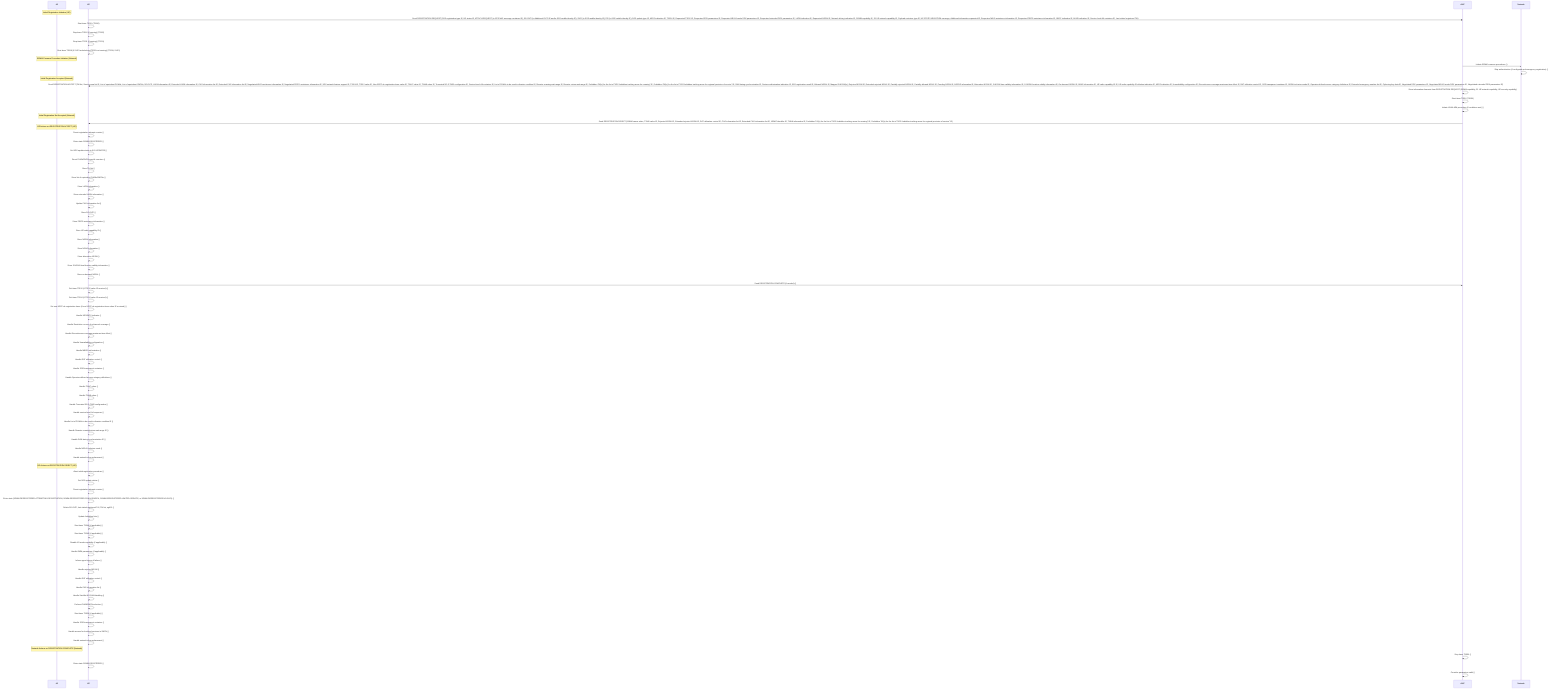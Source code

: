 sequenceDiagram
    Note over All: Initial Registration Initiation (UE)
    participant UE
    participant AMF
    participant Network
    UE->>AMF: Send REGISTRATION REQUEST (5GS registration type IE, UE status IE, ATTACH REQUEST (in EPS NAS message container IE), 5G-GUTI (in Additional GUTI IE and/or 5GS mobile identity IE), SUCI (in 5GS mobile identity IE), PEI (in 5GS mobile identity IE), 5GS update type IE, MICO indication IE, T3324 IE, Requested T3512 IE, Requested DRX parameters IE, Requested NB-N1 mode DRX parameters IE, Requested extended DRX parameters IE, LADN indication IE, Requested NSSAI IE, Network slicing indication IE, 5GMM capability IE, S1 UE network capability IE, Payload container type IE, UE STATE INDICATION message, Additional information requested IE, Requested WUS assistance information IE, Requested PEIPS assistance information IE, N5GC indication IE, AUN3 indication IE, Service-level-AA container IE, Last visited registered TAI)
    participant UE
    participant AMF
    participant Network
    UE->>UE: Start timer T3510 (T3510)
    participant UE
    participant AMF
    participant Network
    UE->>UE: Stop timer T3502 (if running) (T3502)
    participant UE
    participant AMF
    participant Network
    UE->>UE: Stop timer T3511 (if running) (T3511)
    participant UE
    participant AMF
    participant Network
    UE->>UE: Start timer T3519 (if SUCI included and T3519 not running) (T3519, SUCI)
    Note over All: 5GMM Common Procedure Initiation (Network)
    participant UE
    participant AMF
    participant Network
    AMF->>Network: Initiate 5GMM common procedures ()
    participant UE
    participant AMF
    participant Network
    Network->>Network: Skip authentication (if configured and emergency registration) ()
    Note over All: Initial Registration Accepted (Network)
    participant UE
    participant AMF
    participant Network
    AMF->>UE: Send REGISTRATION ACCEPT (TAI list, Service area list IE, List of equivalent PLMNs, List of equivalent SNPNs, 5G-GUTI, LADN information IE, Extended LADN information IE, CAG information list IE, Extended CAG information list IE, Negotiated WUS assistance information IE, Negotiated PEIPS assistance information IE, 5GS network feature support IE, T3324 IE, T3512 value IE, Non-3GPP de-registration timer value IE, T3447 value IE, T3448 value IE, Truncated 5G-S-TMSI configuration IE, Service-level-AA container IE, List of PLMNs to be used in disaster condition IE, Disaster roaming wait range IE, Disaster return wait range IE, Forbidden TAI(s) for the list of "5GS forbidden tracking areas for roaming" IE, Forbidden TAI(s) for the list of "5GS forbidden tracking areas for regional provision of service" IE, RAN timing synchronization IE, Feature authorization indication IE, 5GS registration result IE, Allowed NSSAI IE, Mapped S-NSSAI(s), Rejected NSSAI IE, Extended rejected NSSAI IE, Partially rejected NSSAI IE, Partially allowed NSSAI IE, Pending NSSAI IE, NSSRG information IE, Alternative NSSAI IE, S-NSSAI time validity information IE, S-NSSAI location validity information IE, On-demand NSSAI IE, NSAG information IE, UE radio capability ID IE, UE radio capability ID deletion indication IE, MICO indication IE, Unavailability configuration IE, Discontinuous coverage maximum time offset IE, RAT utilization control IE, SOR transparent container IE, NSSAI inclusion mode IE, Operator-defined access category definitions IE, Extended emergency number list IE, Ciphering key data IE, Negotiated DRX parameters IE, Negotiated NB-N1 mode DRX parameters IE, Negotiated extended DRX parameters IE)
    participant UE
    participant AMF
    participant Network
    AMF->>AMF: Store information elements from REGISTRATION REQUEST (5GMM capability, S1 UE network capability, UE security capability)
    participant UE
    participant AMF
    participant Network
    AMF->>AMF: Start timer T3550 (T3550)
    participant UE
    participant AMF
    participant Network
    AMF->>AMF: Initiate UUAA-MM procedure (if conditions met) ()
    Note over All: Initial Registration Not Accepted (Network)
    participant UE
    participant AMF
    participant Network
    AMF->>UE: Send REGISTRATION REJECT (5GMM cause value, T3346 value IE, Rejected NSSAI IE, Extended rejected NSSAI IE, RAT utilization control IE, CAG information list IE, Extended CAG information list IE, N3IWF identifier IE, TNAN information IE, Forbidden TAI(s) for the list of "5GS forbidden tracking areas for roaming" IE, Forbidden TAI(s) for the list of "5GS forbidden tracking areas for regional provision of service" IE)
    Note over All: UE Actions on REGISTRATION ACCEPT (UE)
    participant UE
    participant AMF
    participant Network
    UE->>UE: Reset registration attempt counter ()
    participant UE
    participant AMF
    participant Network
    UE->>UE: Enter state 5GMM-REGISTERED ()
    participant UE
    participant AMF
    participant Network
    UE->>UE: Set 5GS update status to 5U1 UPDATED ()
    participant UE
    participant AMF
    participant Network
    UE->>UE: Reset PLMN/SNPN-specific counters ()
    participant UE
    participant AMF
    participant Network
    UE->>UE: Store TAI list ()
    participant UE
    participant AMF
    participant Network
    UE->>UE: Store list of equivalent PLMNs/SNPNs ()
    participant UE
    participant AMF
    participant Network
    UE->>UE: Store LADN information ()
    participant UE
    participant AMF
    participant Network
    UE->>UE: Store extended LADN information ()
    participant UE
    participant AMF
    participant Network
    UE->>UE: Update CAG information list ()
    participant UE
    participant AMF
    participant Network
    UE->>UE: Store 5G-GUTI ()
    participant UE
    participant AMF
    participant Network
    UE->>UE: Store PEIPS assistance information ()
    participant UE
    participant AMF
    participant Network
    UE->>UE: Store UE radio capability ID ()
    participant UE
    participant AMF
    participant Network
    UE->>UE: Store NSSAI information ()
    participant UE
    participant AMF
    participant Network
    UE->>UE: Store NSAG information ()
    participant UE
    participant AMF
    participant Network
    UE->>UE: Store alternative NSSAI ()
    participant UE
    participant AMF
    participant Network
    UE->>UE: Store S-NSSAI time/location validity information ()
    participant UE
    participant AMF
    participant Network
    UE->>UE: Store on-demand NSSAI ()
    participant UE
    participant AMF
    participant Network
    UE->>AMF: Send REGISTRATION COMPLETE (if needed) ()
    participant UE
    participant AMF
    participant Network
    UE->>UE: Set timer T3512 (if T3512 value IE received) ()
    participant UE
    participant AMF
    participant Network
    UE->>UE: Set timer T3324 (if T3324 value IE received) ()
    participant UE
    participant AMF
    participant Network
    UE->>UE: Set non-3GPP de-registration timer (if non-3GPP de-registration timer value IE received) ()
    participant UE
    participant AMF
    participant Network
    UE->>UE: Handle MPS/MCS indicator ()
    participant UE
    participant AMF
    participant Network
    UE->>UE: Handle Restriction on use of enhanced coverage ()
    participant UE
    participant AMF
    participant Network
    UE->>UE: Handle Discontinuous coverage maximum time offset ()
    participant UE
    participant AMF
    participant Network
    UE->>UE: Handle Unavailability configuration ()
    participant UE
    participant AMF
    participant Network
    UE->>UE: Handle MBSR authorization ()
    participant UE
    participant AMF
    participant Network
    UE->>UE: Handle RAT utilization control ()
    participant UE
    participant AMF
    participant Network
    UE->>UE: Handle SOR transparent container ()
    participant UE
    participant AMF
    participant Network
    UE->>UE: Handle Operator-defined access category definitions ()
    participant UE
    participant AMF
    participant Network
    UE->>UE: Handle T3447 value ()
    participant UE
    participant AMF
    participant Network
    UE->>UE: Handle T3448 value ()
    participant UE
    participant AMF
    participant Network
    UE->>UE: Handle Truncated 5G-S-TMSI configuration ()
    participant UE
    participant AMF
    participant Network
    UE->>UE: Handle service-level-AA response ()
    participant UE
    participant AMF
    participant Network
    UE->>UE: Handle List of PLMNs to be used in disaster condition IE ()
    participant UE
    participant AMF
    participant Network
    UE->>UE: Handle Disaster roaming/return wait range IE ()
    participant UE
    participant AMF
    participant Network
    UE->>UE: Handle RAN timing synchronization IE ()
    participant UE
    participant AMF
    participant Network
    UE->>UE: Handle NSSAI inclusion mode ()
    participant UE
    participant AMF
    participant Network
    UE->>UE: Handle network slice replacement ()
    Note over All: UE Actions on REGISTRATION REJECT (UE)
    participant UE
    participant AMF
    participant Network
    UE->>UE: Abort initial registration procedure ()
    participant UE
    participant AMF
    participant Network
    UE->>UE: Set 5GS update status ()
    participant UE
    participant AMF
    participant Network
    UE->>UE: Reset registration attempt counter ()
    participant UE
    participant AMF
    participant Network
    UE->>UE: Enter state (5GMM-DEREGISTERED.ATTEMPTING-REGISTRATION, 5GMM-DEREGISTERED.PLMN-SEARCH, 5GMM-DEREGISTERED.LIMITED-SERVICE, or 5GMM-DEREGISTERED.NO-SUPI) ()
    participant UE
    participant AMF
    participant Network
    UE->>UE: Delete 5G-GUTI, last visited registered TAI, TAI list, ngKSI ()
    participant UE
    participant AMF
    participant Network
    UE->>UE: Update forbidden lists ()
    participant UE
    participant AMF
    participant Network
    UE->>UE: Start timer T3346 (if applicable) ()
    participant UE
    participant AMF
    participant Network
    UE->>UE: Start timer T3245 (if applicable) ()
    participant UE
    participant AMF
    participant Network
    UE->>UE: Disable N1 mode capability (if applicable) ()
    participant UE
    participant AMF
    participant Network
    UE->>UE: Handle EMM parameters (if applicable) ()
    participant UE
    participant AMF
    participant Network
    UE->>UE: Inform upper layers of failure ()
    participant UE
    participant AMF
    participant Network
    UE->>UE: Handle rejected NSSAI ()
    participant UE
    participant AMF
    participant Network
    UE->>UE: Handle RAT utilization control ()
    participant UE
    participant AMF
    participant Network
    UE->>UE: Handle CAG information list ()
    participant UE
    participant AMF
    participant Network
    UE->>UE: Handle Satellite NG-RAN disabling ()
    participant UE
    participant AMF
    participant Network
    UE->>UE: Perform PLMN/SNPN selection ()
    participant UE
    participant AMF
    participant Network
    UE->>UE: Start timer T3526 (if applicable) ()
    participant UE
    participant AMF
    participant Network
    UE->>UE: Handle SOR transparent container ()
    participant UE
    participant AMF
    participant Network
    UE->>UE: Handle access for localized services in SNPN ()
    participant UE
    participant AMF
    participant Network
    UE->>UE: Handle network slice replacement ()
    Note over All: Network Actions on REGISTRATION COMPLETE (Network)
    participant UE
    participant AMF
    participant Network
    AMF->>AMF: Stop timer T3550 ()
    participant UE
    participant AMF
    participant Network
    UE->>UE: Enter state 5GMM-REGISTERED ()
    participant UE
    participant AMF
    participant Network
    AMF->>AMF: Consider parameters valid ()